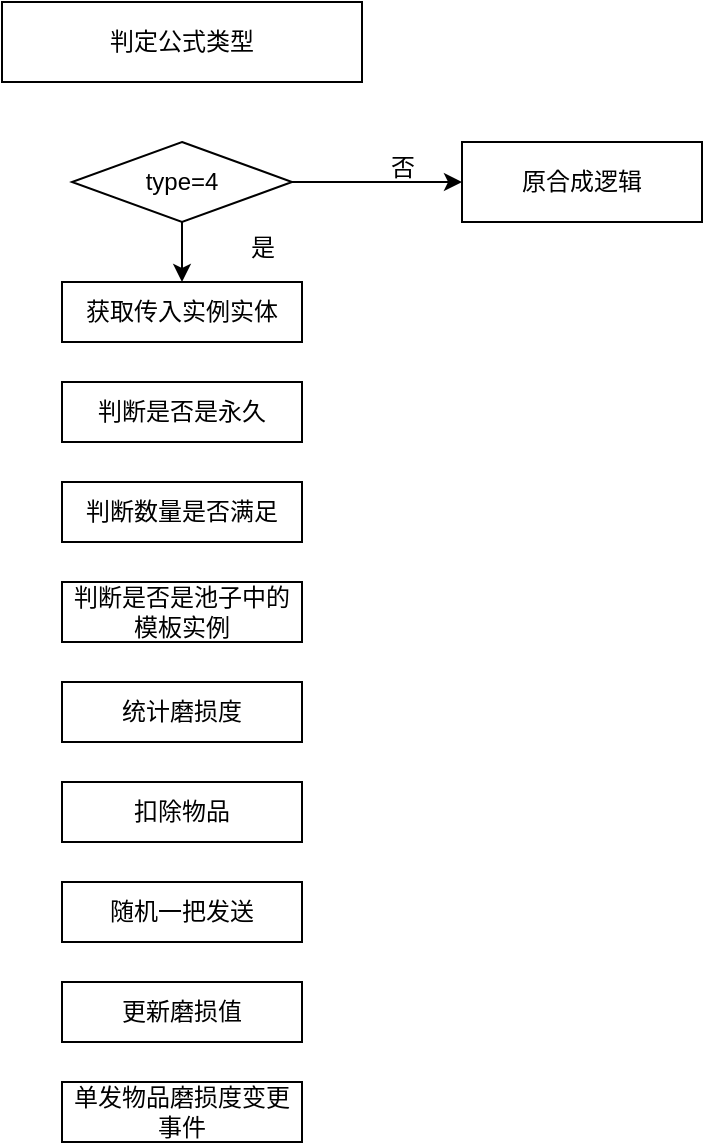 <mxfile version="28.2.2">
  <diagram name="第 1 页" id="W0my26qTIbhCFtzBL1so">
    <mxGraphModel dx="1426" dy="751" grid="1" gridSize="10" guides="1" tooltips="1" connect="1" arrows="1" fold="1" page="1" pageScale="1" pageWidth="4681" pageHeight="3300" math="0" shadow="0">
      <root>
        <mxCell id="0" />
        <mxCell id="1" parent="0" />
        <mxCell id="wb5-NMI2u_P8qbL3QBpo-1" value="判定公式类型" style="rounded=0;whiteSpace=wrap;html=1;" vertex="1" parent="1">
          <mxGeometry x="180" y="80" width="180" height="40" as="geometry" />
        </mxCell>
        <mxCell id="wb5-NMI2u_P8qbL3QBpo-13" style="edgeStyle=orthogonalEdgeStyle;rounded=0;orthogonalLoop=1;jettySize=auto;html=1;exitX=1;exitY=0.5;exitDx=0;exitDy=0;" edge="1" parent="1" source="wb5-NMI2u_P8qbL3QBpo-2" target="wb5-NMI2u_P8qbL3QBpo-3">
          <mxGeometry relative="1" as="geometry" />
        </mxCell>
        <mxCell id="wb5-NMI2u_P8qbL3QBpo-14" style="edgeStyle=orthogonalEdgeStyle;rounded=0;orthogonalLoop=1;jettySize=auto;html=1;exitX=0.5;exitY=1;exitDx=0;exitDy=0;entryX=0.5;entryY=0;entryDx=0;entryDy=0;" edge="1" parent="1" source="wb5-NMI2u_P8qbL3QBpo-2" target="wb5-NMI2u_P8qbL3QBpo-4">
          <mxGeometry relative="1" as="geometry" />
        </mxCell>
        <mxCell id="wb5-NMI2u_P8qbL3QBpo-2" value="type=4" style="rhombus;whiteSpace=wrap;html=1;" vertex="1" parent="1">
          <mxGeometry x="215" y="150" width="110" height="40" as="geometry" />
        </mxCell>
        <mxCell id="wb5-NMI2u_P8qbL3QBpo-3" value="原合成逻辑" style="rounded=0;whiteSpace=wrap;html=1;" vertex="1" parent="1">
          <mxGeometry x="410" y="150" width="120" height="40" as="geometry" />
        </mxCell>
        <mxCell id="wb5-NMI2u_P8qbL3QBpo-4" value="获取传入实例实体" style="rounded=0;whiteSpace=wrap;html=1;" vertex="1" parent="1">
          <mxGeometry x="210" y="220" width="120" height="30" as="geometry" />
        </mxCell>
        <mxCell id="wb5-NMI2u_P8qbL3QBpo-5" value="判断是否是永久" style="rounded=0;whiteSpace=wrap;html=1;" vertex="1" parent="1">
          <mxGeometry x="210" y="270" width="120" height="30" as="geometry" />
        </mxCell>
        <mxCell id="wb5-NMI2u_P8qbL3QBpo-6" value="判断数量是否满足" style="rounded=0;whiteSpace=wrap;html=1;" vertex="1" parent="1">
          <mxGeometry x="210" y="320" width="120" height="30" as="geometry" />
        </mxCell>
        <mxCell id="wb5-NMI2u_P8qbL3QBpo-7" value="判断是否是池子中的模板实例" style="rounded=0;whiteSpace=wrap;html=1;" vertex="1" parent="1">
          <mxGeometry x="210" y="370" width="120" height="30" as="geometry" />
        </mxCell>
        <mxCell id="wb5-NMI2u_P8qbL3QBpo-8" value="统计磨损度" style="rounded=0;whiteSpace=wrap;html=1;" vertex="1" parent="1">
          <mxGeometry x="210" y="420" width="120" height="30" as="geometry" />
        </mxCell>
        <mxCell id="wb5-NMI2u_P8qbL3QBpo-9" value="扣除物品" style="rounded=0;whiteSpace=wrap;html=1;" vertex="1" parent="1">
          <mxGeometry x="210" y="470" width="120" height="30" as="geometry" />
        </mxCell>
        <mxCell id="wb5-NMI2u_P8qbL3QBpo-10" value="随机一把发送" style="rounded=0;whiteSpace=wrap;html=1;" vertex="1" parent="1">
          <mxGeometry x="210" y="520" width="120" height="30" as="geometry" />
        </mxCell>
        <mxCell id="wb5-NMI2u_P8qbL3QBpo-11" value="更新磨损值" style="rounded=0;whiteSpace=wrap;html=1;" vertex="1" parent="1">
          <mxGeometry x="210" y="570" width="120" height="30" as="geometry" />
        </mxCell>
        <mxCell id="wb5-NMI2u_P8qbL3QBpo-12" value="单发物品磨损度变更事件" style="rounded=0;whiteSpace=wrap;html=1;" vertex="1" parent="1">
          <mxGeometry x="210" y="620" width="120" height="30" as="geometry" />
        </mxCell>
        <mxCell id="wb5-NMI2u_P8qbL3QBpo-15" value="是" style="text;html=1;align=center;verticalAlign=middle;resizable=0;points=[];autosize=1;strokeColor=none;fillColor=none;" vertex="1" parent="1">
          <mxGeometry x="290" y="188" width="40" height="30" as="geometry" />
        </mxCell>
        <mxCell id="wb5-NMI2u_P8qbL3QBpo-16" value="否" style="text;html=1;align=center;verticalAlign=middle;resizable=0;points=[];autosize=1;strokeColor=none;fillColor=none;" vertex="1" parent="1">
          <mxGeometry x="360" y="148" width="40" height="30" as="geometry" />
        </mxCell>
      </root>
    </mxGraphModel>
  </diagram>
</mxfile>
